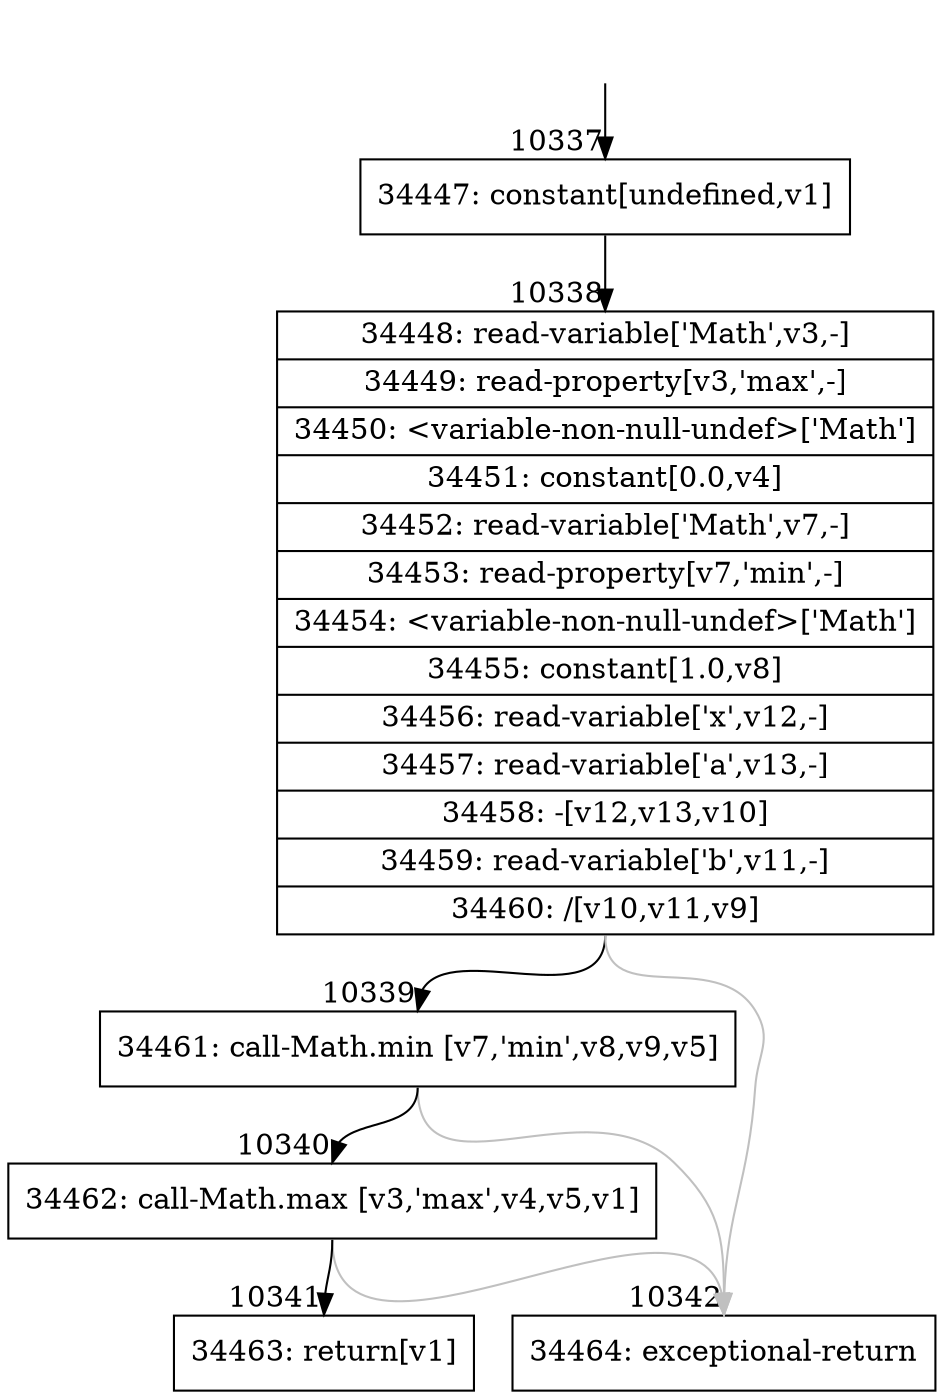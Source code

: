 digraph {
rankdir="TD"
BB_entry949[shape=none,label=""];
BB_entry949 -> BB10337 [tailport=s, headport=n, headlabel="    10337"]
BB10337 [shape=record label="{34447: constant[undefined,v1]}" ] 
BB10337 -> BB10338 [tailport=s, headport=n, headlabel="      10338"]
BB10338 [shape=record label="{34448: read-variable['Math',v3,-]|34449: read-property[v3,'max',-]|34450: \<variable-non-null-undef\>['Math']|34451: constant[0.0,v4]|34452: read-variable['Math',v7,-]|34453: read-property[v7,'min',-]|34454: \<variable-non-null-undef\>['Math']|34455: constant[1.0,v8]|34456: read-variable['x',v12,-]|34457: read-variable['a',v13,-]|34458: -[v12,v13,v10]|34459: read-variable['b',v11,-]|34460: /[v10,v11,v9]}" ] 
BB10338 -> BB10339 [tailport=s, headport=n, headlabel="      10339"]
BB10338 -> BB10342 [tailport=s, headport=n, color=gray, headlabel="      10342"]
BB10339 [shape=record label="{34461: call-Math.min [v7,'min',v8,v9,v5]}" ] 
BB10339 -> BB10340 [tailport=s, headport=n, headlabel="      10340"]
BB10339 -> BB10342 [tailport=s, headport=n, color=gray]
BB10340 [shape=record label="{34462: call-Math.max [v3,'max',v4,v5,v1]}" ] 
BB10340 -> BB10341 [tailport=s, headport=n, headlabel="      10341"]
BB10340 -> BB10342 [tailport=s, headport=n, color=gray]
BB10341 [shape=record label="{34463: return[v1]}" ] 
BB10342 [shape=record label="{34464: exceptional-return}" ] 
//#$~ 6050
}
